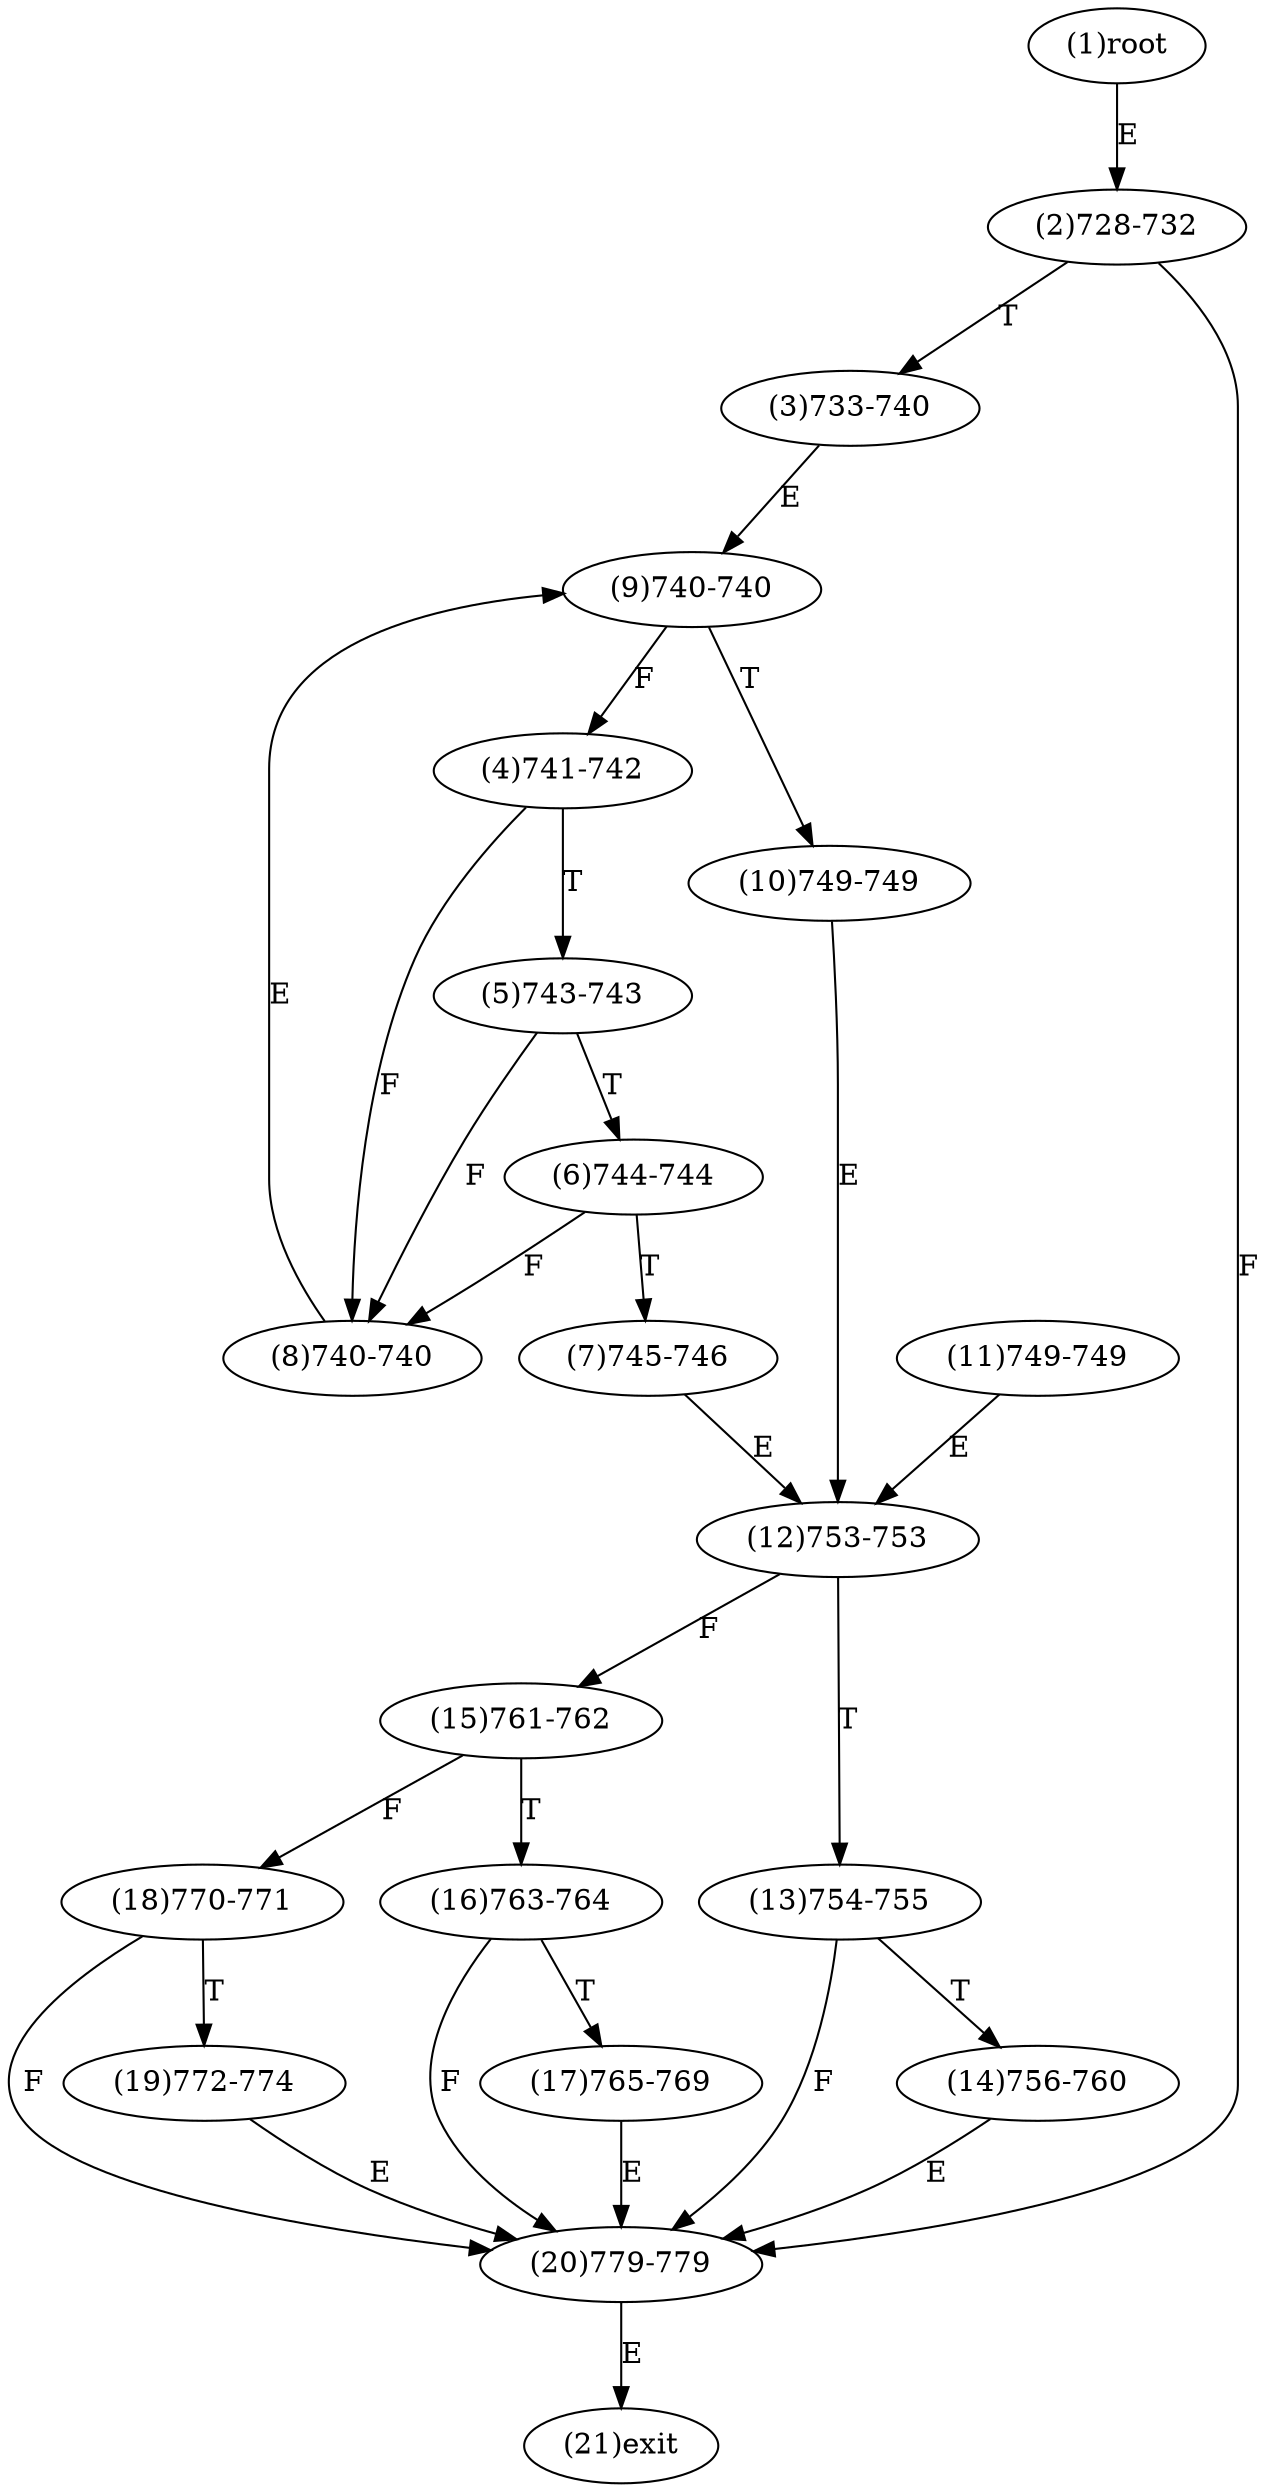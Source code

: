digraph "" { 
1[ label="(1)root"];
2[ label="(2)728-732"];
3[ label="(3)733-740"];
4[ label="(4)741-742"];
5[ label="(5)743-743"];
6[ label="(6)744-744"];
7[ label="(7)745-746"];
8[ label="(8)740-740"];
9[ label="(9)740-740"];
10[ label="(10)749-749"];
11[ label="(11)749-749"];
12[ label="(12)753-753"];
13[ label="(13)754-755"];
14[ label="(14)756-760"];
15[ label="(15)761-762"];
17[ label="(17)765-769"];
16[ label="(16)763-764"];
19[ label="(19)772-774"];
18[ label="(18)770-771"];
21[ label="(21)exit"];
20[ label="(20)779-779"];
1->2[ label="E"];
2->20[ label="F"];
2->3[ label="T"];
3->9[ label="E"];
4->8[ label="F"];
4->5[ label="T"];
5->8[ label="F"];
5->6[ label="T"];
6->8[ label="F"];
6->7[ label="T"];
7->12[ label="E"];
8->9[ label="E"];
9->4[ label="F"];
9->10[ label="T"];
10->12[ label="E"];
11->12[ label="E"];
12->15[ label="F"];
12->13[ label="T"];
13->20[ label="F"];
13->14[ label="T"];
14->20[ label="E"];
15->18[ label="F"];
15->16[ label="T"];
16->20[ label="F"];
16->17[ label="T"];
17->20[ label="E"];
18->20[ label="F"];
18->19[ label="T"];
19->20[ label="E"];
20->21[ label="E"];
}
